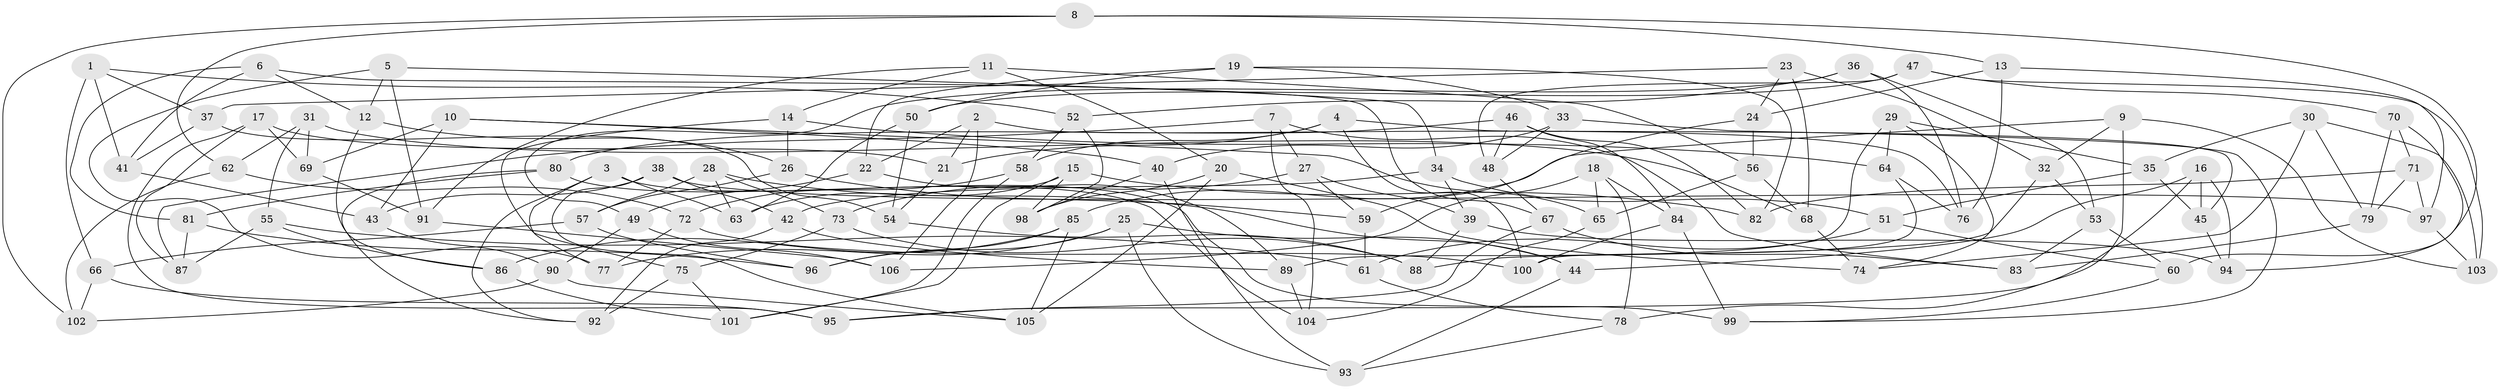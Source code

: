 // Generated by graph-tools (version 1.1) at 2025/03/03/09/25 03:03:00]
// undirected, 106 vertices, 212 edges
graph export_dot {
graph [start="1"]
  node [color=gray90,style=filled];
  1;
  2;
  3;
  4;
  5;
  6;
  7;
  8;
  9;
  10;
  11;
  12;
  13;
  14;
  15;
  16;
  17;
  18;
  19;
  20;
  21;
  22;
  23;
  24;
  25;
  26;
  27;
  28;
  29;
  30;
  31;
  32;
  33;
  34;
  35;
  36;
  37;
  38;
  39;
  40;
  41;
  42;
  43;
  44;
  45;
  46;
  47;
  48;
  49;
  50;
  51;
  52;
  53;
  54;
  55;
  56;
  57;
  58;
  59;
  60;
  61;
  62;
  63;
  64;
  65;
  66;
  67;
  68;
  69;
  70;
  71;
  72;
  73;
  74;
  75;
  76;
  77;
  78;
  79;
  80;
  81;
  82;
  83;
  84;
  85;
  86;
  87;
  88;
  89;
  90;
  91;
  92;
  93;
  94;
  95;
  96;
  97;
  98;
  99;
  100;
  101;
  102;
  103;
  104;
  105;
  106;
  1 -- 41;
  1 -- 66;
  1 -- 52;
  1 -- 37;
  2 -- 106;
  2 -- 76;
  2 -- 22;
  2 -- 21;
  3 -- 77;
  3 -- 92;
  3 -- 99;
  3 -- 63;
  4 -- 21;
  4 -- 45;
  4 -- 100;
  4 -- 58;
  5 -- 91;
  5 -- 34;
  5 -- 77;
  5 -- 12;
  6 -- 81;
  6 -- 41;
  6 -- 67;
  6 -- 12;
  7 -- 104;
  7 -- 27;
  7 -- 83;
  7 -- 87;
  8 -- 60;
  8 -- 62;
  8 -- 13;
  8 -- 102;
  9 -- 103;
  9 -- 78;
  9 -- 32;
  9 -- 85;
  10 -- 65;
  10 -- 43;
  10 -- 69;
  10 -- 40;
  11 -- 14;
  11 -- 20;
  11 -- 91;
  11 -- 56;
  12 -- 26;
  12 -- 86;
  13 -- 97;
  13 -- 24;
  13 -- 76;
  14 -- 26;
  14 -- 64;
  14 -- 75;
  15 -- 82;
  15 -- 98;
  15 -- 63;
  15 -- 101;
  16 -- 95;
  16 -- 44;
  16 -- 45;
  16 -- 94;
  17 -- 69;
  17 -- 95;
  17 -- 87;
  17 -- 21;
  18 -- 78;
  18 -- 106;
  18 -- 65;
  18 -- 84;
  19 -- 22;
  19 -- 33;
  19 -- 50;
  19 -- 82;
  20 -- 105;
  20 -- 74;
  20 -- 98;
  21 -- 54;
  22 -- 49;
  22 -- 89;
  23 -- 32;
  23 -- 37;
  23 -- 68;
  23 -- 24;
  24 -- 56;
  24 -- 59;
  25 -- 77;
  25 -- 44;
  25 -- 93;
  25 -- 96;
  26 -- 59;
  26 -- 57;
  27 -- 59;
  27 -- 73;
  27 -- 39;
  28 -- 73;
  28 -- 63;
  28 -- 44;
  28 -- 57;
  29 -- 89;
  29 -- 64;
  29 -- 35;
  29 -- 74;
  30 -- 74;
  30 -- 103;
  30 -- 79;
  30 -- 35;
  31 -- 69;
  31 -- 68;
  31 -- 55;
  31 -- 62;
  32 -- 53;
  32 -- 88;
  33 -- 40;
  33 -- 48;
  33 -- 99;
  34 -- 51;
  34 -- 42;
  34 -- 39;
  35 -- 51;
  35 -- 45;
  36 -- 76;
  36 -- 49;
  36 -- 53;
  36 -- 52;
  37 -- 41;
  37 -- 54;
  38 -- 105;
  38 -- 43;
  38 -- 42;
  38 -- 97;
  39 -- 88;
  39 -- 94;
  40 -- 98;
  40 -- 93;
  41 -- 43;
  42 -- 92;
  42 -- 89;
  43 -- 90;
  44 -- 93;
  45 -- 94;
  46 -- 80;
  46 -- 84;
  46 -- 48;
  46 -- 82;
  47 -- 48;
  47 -- 70;
  47 -- 103;
  47 -- 50;
  48 -- 67;
  49 -- 106;
  49 -- 90;
  50 -- 63;
  50 -- 54;
  51 -- 60;
  51 -- 61;
  52 -- 98;
  52 -- 58;
  53 -- 83;
  53 -- 60;
  54 -- 88;
  55 -- 86;
  55 -- 61;
  55 -- 87;
  56 -- 68;
  56 -- 65;
  57 -- 96;
  57 -- 66;
  58 -- 101;
  58 -- 72;
  59 -- 61;
  60 -- 99;
  61 -- 78;
  62 -- 72;
  62 -- 102;
  64 -- 100;
  64 -- 76;
  65 -- 104;
  66 -- 95;
  66 -- 102;
  67 -- 83;
  67 -- 95;
  68 -- 74;
  69 -- 91;
  70 -- 71;
  70 -- 94;
  70 -- 79;
  71 -- 79;
  71 -- 97;
  71 -- 82;
  72 -- 100;
  72 -- 77;
  73 -- 75;
  73 -- 88;
  75 -- 92;
  75 -- 101;
  78 -- 93;
  79 -- 83;
  80 -- 92;
  80 -- 104;
  80 -- 81;
  81 -- 96;
  81 -- 87;
  84 -- 99;
  84 -- 100;
  85 -- 96;
  85 -- 105;
  85 -- 86;
  86 -- 101;
  89 -- 104;
  90 -- 105;
  90 -- 102;
  91 -- 106;
  97 -- 103;
}
